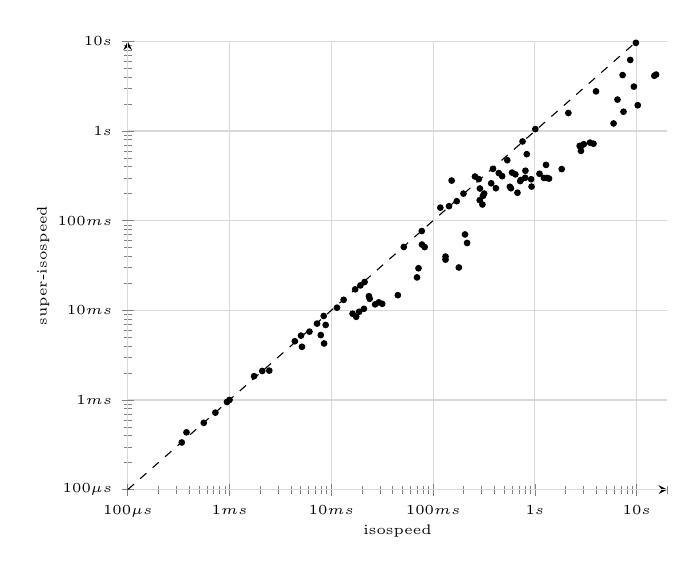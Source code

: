 \begin{tikzpicture}
\begin{axis}[
	font = \tiny,
	axis lines = left,
	axis lines = left,
	grid = major,
	grid style = {draw=gray!30},
	xmode = log,
	ymode = log,
	ymin = 0.1,
	ymax = 10000,
	xmin = 0.1,
	xmax = 20000,
	xlabel = {isospeed},
	ylabel = {super-isospeed},
	label shift = {-6pt},
	% log ticks with fixed point,
	xtick = {0.1, 1, 10, 100, 1000, 10000, 100000, 1000000, 10000000},
	ytick = {0.1, 1, 10, 100, 1000, 10000, 100000, 1000000, 10000000},
	xticklabels = \empty,
	yticklabels = \empty,
	extra x ticks = {0.1, 1, 10, 100, 1000, 10000, 60000, 600000, 1800000, 3600000},
	extra x tick labels = {$100 {\mu}s$, $1 ms$, $10 ms$, $100 ms$, $1 s$, $10 s$, $1 m.$, $10 m.$, $30 m.$, $1 h$},
	extra y ticks = {0.1, 1, 10, 100, 1000, 10000, 60000, 600000, 1800000, 3600000},
	extra y tick labels = {$100 {\mu}s$, $1 ms$, $10 ms$, $100 ms$, $1 s$, $10 s$, $1 m.$, $10 m.$, $30 m.$, $1 h$},
]
	\addplot [only marks, mark size=1pt] coordinates {
		(0.378, 0.436)
		(568.23, 238.759)
		(3764.148, 721.596)
		(31.63, 11.831)
		(17.554, 8.474)
		(69.486, 23.3)
		(45.055, 14.77)
		(29.358, 12.267)
		(917.647, 289.984)
		(442.048, 339.653)
		(1227.273, 299.889)
		(7.886, 5.301)
		(117.806, 139.852)
		(17.171, 17.152)
		(1376.589, 294.686)
		(132.48, 36.775)
		(13.217, 13.104)
		(23.831, 13.472)
		(7273.027, 4204.31)
		(3022.195, 712.919)
		(51.523, 50.891)
		(6.101, 5.789)
		(3478.965, 741.905)
		(14904.589, 4133.245)
		(26.935, 11.661)
		(8.499, 4.272)
		(288.509, 228.447)
		(8.805, 6.869)
		(10241.345, 1938.551)
		(143.394, 145.027)
		(198.804, 200.451)
		(215.792, 56.419)
		(807.232, 360.572)
		(372.15, 261.103)
		(7.245, 7.113)
		(1.744, 1.845)
		(1833.737, 376.222)
		(0.727, 0.723)
		(1286.311, 418.84)
		(1316.771, 299.634)
		(2834.353, 600.115)
		(2132.402, 1588.317)
		(581.407, 230.165)
		(717.704, 276.414)
		(21.224, 20.689)
		(286.934, 169.341)
		(927.333, 239.948)
		(4.386, 4.523)
		(23.427, 14.385)
		(5.043, 5.223)
		(6472.939, 2241.114)
		(0.945, 0.951)
		(20.913, 10.396)
		(308.899, 189.009)
		(9384.699, 3127.635)
		(281.416, 290.769)
		(413.947, 230.141)
		(71.895, 29.478)
		(1109.211, 333.493)
		(8.415, 8.65)
		(3985.048, 2767.999)
		(205.878, 70.261)
		(11.373, 10.704)
		(179.0, 30.055)
		(0.559, 0.556)
		(5926.142, 1213.846)
		(0.34, 0.336)
		(8639.058, 6207.481)
		(152.087, 280.188)
		(77.749, 54.151)
		(1.0, 1.002)
		(596.469, 343.642)
		(387.506, 378.38)
		(16.172, 9.175)
		(19.312, 18.978)
		(15507.662, 4259.066)
		(1010.592, 1051.058)
		(535.269, 472.72)
		(77.445, 76.727)
		(801.549, 300.929)
		(674.337, 204.957)
		(476.776, 313.701)
		(726.938, 283.956)
		(305.058, 151.536)
		(2.098, 2.107)
		(756.543, 764.909)
		(257.804, 310.671)
		(18.764, 9.631)
		(7418.134, 1640.093)
		(2751.11, 681.95)
		(2868.634, 684.034)
		(317.399, 200.68)
		(132.512, 39.796)
		(5.149, 3.921)
		(2.458, 2.126)
		(643.136, 328.351)
		(170.701, 164.927)
		(82.583, 50.809)
		(832.423, 551.756)
		(9823.095, 9618.993)
	};
	\addplot+ [mark=none, black, dashed, domain=0.1:20000] {x};
\end{axis}
\end{tikzpicture}
